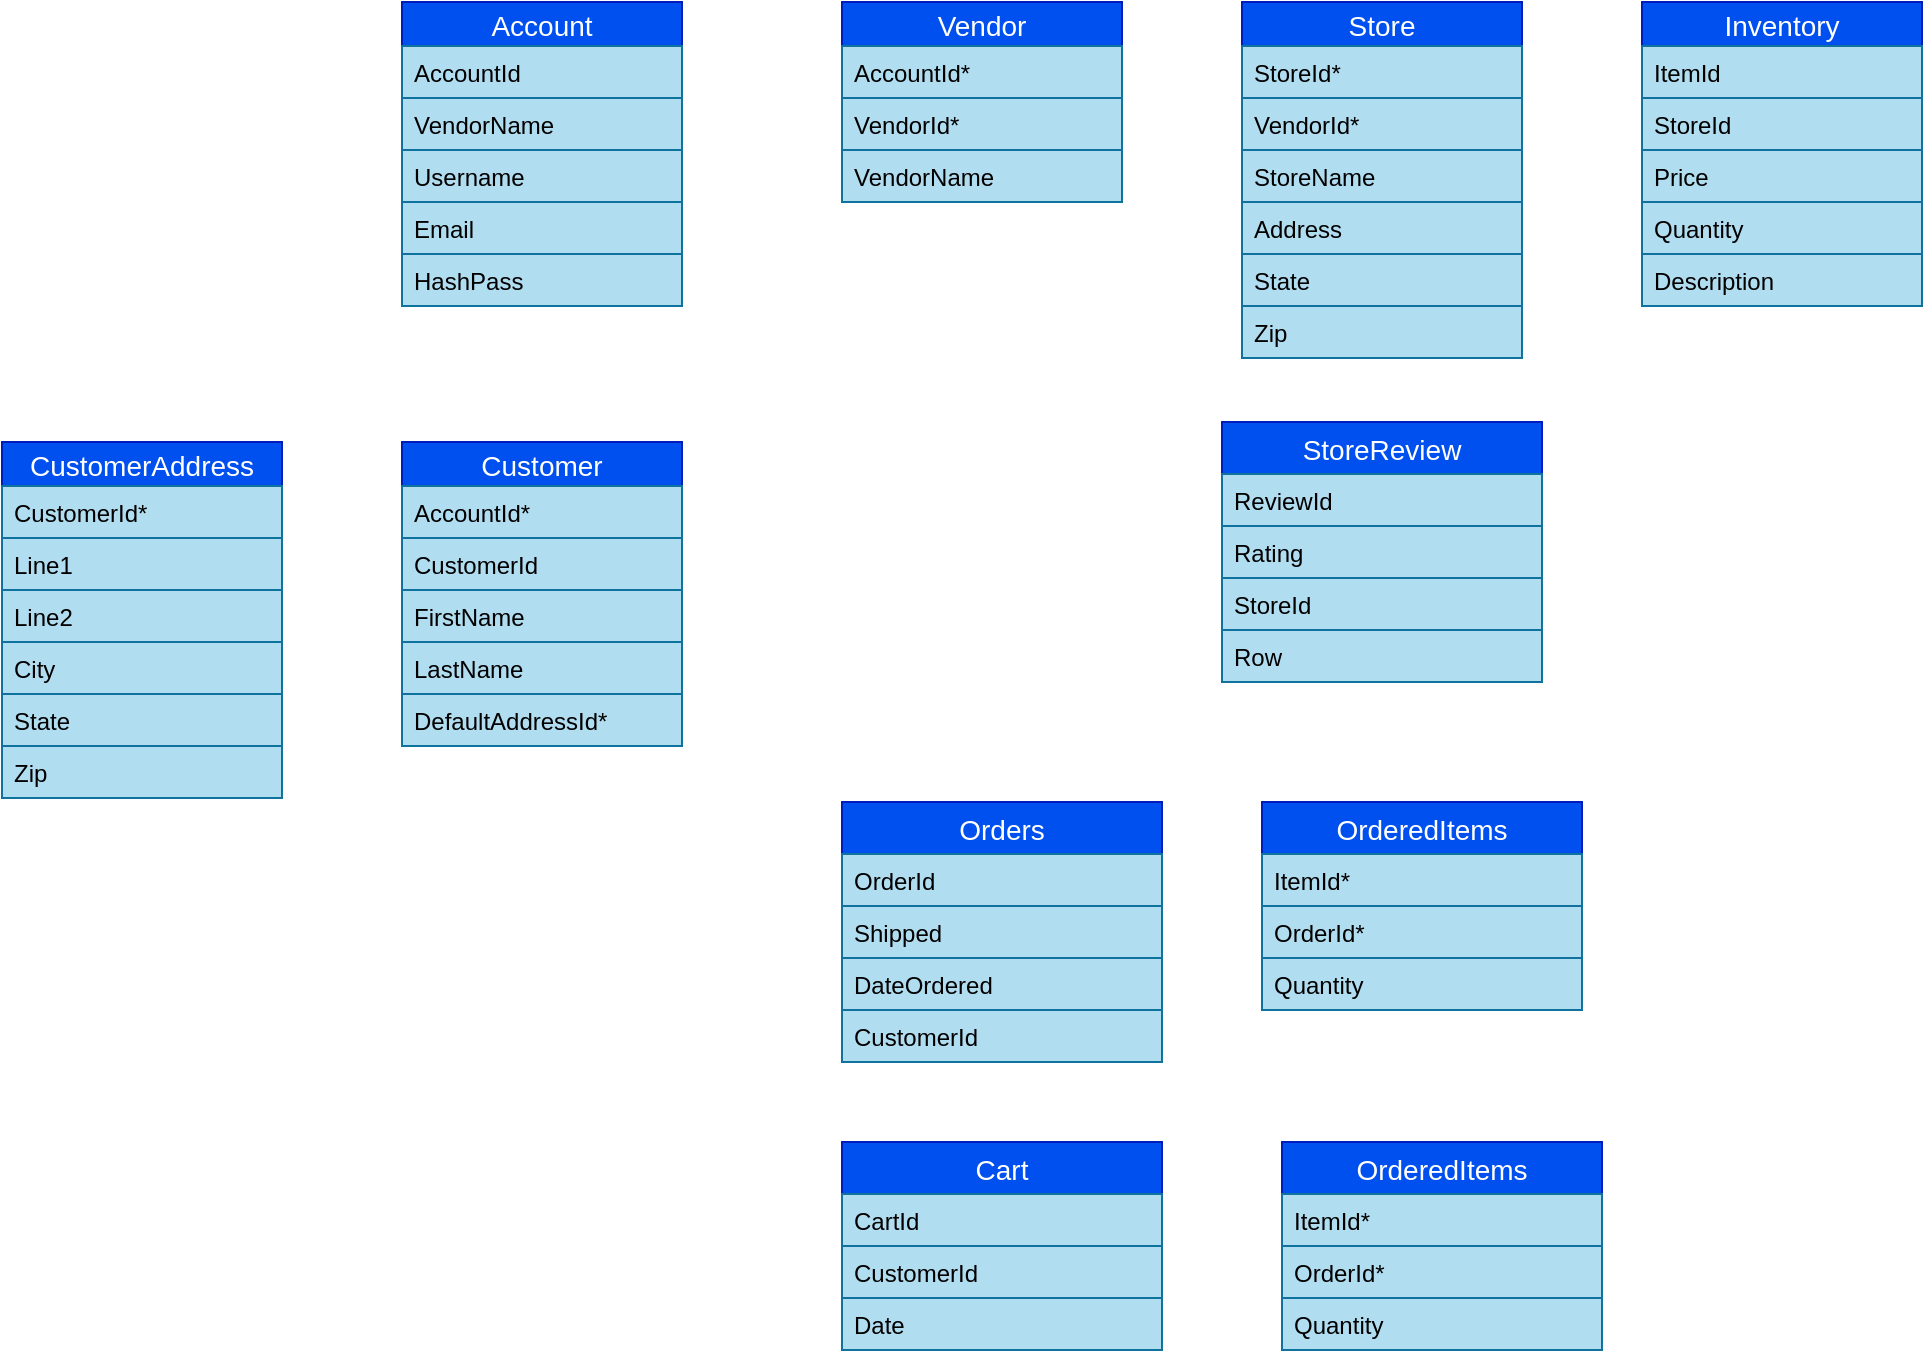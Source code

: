 <mxfile version="13.1.9" type="github">
  <diagram id="unekgs6rDZwSWhFbVp5t" name="Page-1">
    <mxGraphModel dx="2272" dy="791" grid="1" gridSize="10" guides="1" tooltips="1" connect="1" arrows="1" fold="1" page="1" pageScale="1" pageWidth="850" pageHeight="1100" math="0" shadow="0">
      <root>
        <mxCell id="0" />
        <mxCell id="1" parent="0" />
        <mxCell id="l6Wv7LGstVZR9h47YhLv-1" value="Vendor" style="swimlane;fontStyle=0;childLayout=stackLayout;horizontal=1;startSize=22;horizontalStack=0;resizeParent=1;resizeParentMax=0;resizeLast=0;collapsible=1;marginBottom=0;align=center;fontSize=14;fillColor=#0050ef;strokeColor=#001DBC;fontColor=#ffffff;" parent="1" vertex="1">
          <mxGeometry x="40" y="40" width="140" height="100" as="geometry" />
        </mxCell>
        <mxCell id="p-x26-pCPJ933fivSphl-17" value="AccountId*" style="text;strokeColor=#10739e;fillColor=#b1ddf0;spacingLeft=4;spacingRight=4;overflow=hidden;rotatable=0;points=[[0,0.5],[1,0.5]];portConstraint=eastwest;fontSize=12;" vertex="1" parent="l6Wv7LGstVZR9h47YhLv-1">
          <mxGeometry y="22" width="140" height="26" as="geometry" />
        </mxCell>
        <mxCell id="l6Wv7LGstVZR9h47YhLv-2" value="VendorId*" style="text;strokeColor=#10739e;fillColor=#b1ddf0;spacingLeft=4;spacingRight=4;overflow=hidden;rotatable=0;points=[[0,0.5],[1,0.5]];portConstraint=eastwest;fontSize=12;" parent="l6Wv7LGstVZR9h47YhLv-1" vertex="1">
          <mxGeometry y="48" width="140" height="26" as="geometry" />
        </mxCell>
        <mxCell id="l6Wv7LGstVZR9h47YhLv-3" value="VendorName" style="text;strokeColor=#10739e;fillColor=#b1ddf0;spacingLeft=4;spacingRight=4;overflow=hidden;rotatable=0;points=[[0,0.5],[1,0.5]];portConstraint=eastwest;fontSize=12;" parent="l6Wv7LGstVZR9h47YhLv-1" vertex="1">
          <mxGeometry y="74" width="140" height="26" as="geometry" />
        </mxCell>
        <mxCell id="l6Wv7LGstVZR9h47YhLv-5" value="Store" style="swimlane;fontStyle=0;childLayout=stackLayout;horizontal=1;startSize=22;horizontalStack=0;resizeParent=1;resizeParentMax=0;resizeLast=0;collapsible=1;marginBottom=0;align=center;fontSize=14;fillColor=#0050ef;strokeColor=#001DBC;fontColor=#ffffff;" parent="1" vertex="1">
          <mxGeometry x="240" y="40" width="140" height="178" as="geometry" />
        </mxCell>
        <mxCell id="l6Wv7LGstVZR9h47YhLv-11" value="StoreId*" style="text;strokeColor=#10739e;fillColor=#b1ddf0;spacingLeft=4;spacingRight=4;overflow=hidden;rotatable=0;points=[[0,0.5],[1,0.5]];portConstraint=eastwest;fontSize=12;" parent="l6Wv7LGstVZR9h47YhLv-5" vertex="1">
          <mxGeometry y="22" width="140" height="26" as="geometry" />
        </mxCell>
        <mxCell id="l6Wv7LGstVZR9h47YhLv-6" value="VendorId*" style="text;strokeColor=#10739e;fillColor=#b1ddf0;spacingLeft=4;spacingRight=4;overflow=hidden;rotatable=0;points=[[0,0.5],[1,0.5]];portConstraint=eastwest;fontSize=12;" parent="l6Wv7LGstVZR9h47YhLv-5" vertex="1">
          <mxGeometry y="48" width="140" height="26" as="geometry" />
        </mxCell>
        <mxCell id="l6Wv7LGstVZR9h47YhLv-7" value="StoreName" style="text;strokeColor=#10739e;fillColor=#b1ddf0;spacingLeft=4;spacingRight=4;overflow=hidden;rotatable=0;points=[[0,0.5],[1,0.5]];portConstraint=eastwest;fontSize=12;" parent="l6Wv7LGstVZR9h47YhLv-5" vertex="1">
          <mxGeometry y="74" width="140" height="26" as="geometry" />
        </mxCell>
        <mxCell id="l6Wv7LGstVZR9h47YhLv-8" value="Address" style="text;strokeColor=#10739e;fillColor=#b1ddf0;spacingLeft=4;spacingRight=4;overflow=hidden;rotatable=0;points=[[0,0.5],[1,0.5]];portConstraint=eastwest;fontSize=12;" parent="l6Wv7LGstVZR9h47YhLv-5" vertex="1">
          <mxGeometry y="100" width="140" height="26" as="geometry" />
        </mxCell>
        <mxCell id="l6Wv7LGstVZR9h47YhLv-9" value="State" style="text;strokeColor=#10739e;fillColor=#b1ddf0;spacingLeft=4;spacingRight=4;overflow=hidden;rotatable=0;points=[[0,0.5],[1,0.5]];portConstraint=eastwest;fontSize=12;" parent="l6Wv7LGstVZR9h47YhLv-5" vertex="1">
          <mxGeometry y="126" width="140" height="26" as="geometry" />
        </mxCell>
        <mxCell id="l6Wv7LGstVZR9h47YhLv-10" value="Zip" style="text;strokeColor=#10739e;fillColor=#b1ddf0;spacingLeft=4;spacingRight=4;overflow=hidden;rotatable=0;points=[[0,0.5],[1,0.5]];portConstraint=eastwest;fontSize=12;" parent="l6Wv7LGstVZR9h47YhLv-5" vertex="1">
          <mxGeometry y="152" width="140" height="26" as="geometry" />
        </mxCell>
        <mxCell id="l6Wv7LGstVZR9h47YhLv-12" value="Inventory" style="swimlane;fontStyle=0;childLayout=stackLayout;horizontal=1;startSize=22;horizontalStack=0;resizeParent=1;resizeParentMax=0;resizeLast=0;collapsible=1;marginBottom=0;align=center;fontSize=14;fillColor=#0050ef;strokeColor=#001DBC;fontColor=#ffffff;" parent="1" vertex="1">
          <mxGeometry x="440" y="40" width="140" height="152" as="geometry" />
        </mxCell>
        <mxCell id="l6Wv7LGstVZR9h47YhLv-13" value="ItemId" style="text;strokeColor=#10739e;fillColor=#b1ddf0;spacingLeft=4;spacingRight=4;overflow=hidden;rotatable=0;points=[[0,0.5],[1,0.5]];portConstraint=eastwest;fontSize=12;" parent="l6Wv7LGstVZR9h47YhLv-12" vertex="1">
          <mxGeometry y="22" width="140" height="26" as="geometry" />
        </mxCell>
        <mxCell id="l6Wv7LGstVZR9h47YhLv-14" value="StoreId" style="text;strokeColor=#10739e;fillColor=#b1ddf0;spacingLeft=4;spacingRight=4;overflow=hidden;rotatable=0;points=[[0,0.5],[1,0.5]];portConstraint=eastwest;fontSize=12;" parent="l6Wv7LGstVZR9h47YhLv-12" vertex="1">
          <mxGeometry y="48" width="140" height="26" as="geometry" />
        </mxCell>
        <mxCell id="l6Wv7LGstVZR9h47YhLv-15" value="Price" style="text;strokeColor=#10739e;fillColor=#b1ddf0;spacingLeft=4;spacingRight=4;overflow=hidden;rotatable=0;points=[[0,0.5],[1,0.5]];portConstraint=eastwest;fontSize=12;" parent="l6Wv7LGstVZR9h47YhLv-12" vertex="1">
          <mxGeometry y="74" width="140" height="26" as="geometry" />
        </mxCell>
        <mxCell id="l6Wv7LGstVZR9h47YhLv-16" value="Quantity" style="text;strokeColor=#10739e;fillColor=#b1ddf0;spacingLeft=4;spacingRight=4;overflow=hidden;rotatable=0;points=[[0,0.5],[1,0.5]];portConstraint=eastwest;fontSize=12;" parent="l6Wv7LGstVZR9h47YhLv-12" vertex="1">
          <mxGeometry y="100" width="140" height="26" as="geometry" />
        </mxCell>
        <mxCell id="l6Wv7LGstVZR9h47YhLv-17" value="Description" style="text;strokeColor=#10739e;fillColor=#b1ddf0;spacingLeft=4;spacingRight=4;overflow=hidden;rotatable=0;points=[[0,0.5],[1,0.5]];portConstraint=eastwest;fontSize=12;" parent="l6Wv7LGstVZR9h47YhLv-12" vertex="1">
          <mxGeometry y="126" width="140" height="26" as="geometry" />
        </mxCell>
        <mxCell id="l6Wv7LGstVZR9h47YhLv-23" value="Orders" style="swimlane;fontStyle=0;childLayout=stackLayout;horizontal=1;startSize=26;horizontalStack=0;resizeParent=1;resizeParentMax=0;resizeLast=0;collapsible=1;marginBottom=0;align=center;fontSize=14;fillColor=#0050ef;strokeColor=#001DBC;fontColor=#ffffff;" parent="1" vertex="1">
          <mxGeometry x="40" y="440" width="160" height="130" as="geometry" />
        </mxCell>
        <mxCell id="l6Wv7LGstVZR9h47YhLv-24" value="OrderId" style="text;strokeColor=#10739e;fillColor=#b1ddf0;spacingLeft=4;spacingRight=4;overflow=hidden;rotatable=0;points=[[0,0.5],[1,0.5]];portConstraint=eastwest;fontSize=12;" parent="l6Wv7LGstVZR9h47YhLv-23" vertex="1">
          <mxGeometry y="26" width="160" height="26" as="geometry" />
        </mxCell>
        <mxCell id="l6Wv7LGstVZR9h47YhLv-26" value="Shipped" style="text;strokeColor=#10739e;fillColor=#b1ddf0;spacingLeft=4;spacingRight=4;overflow=hidden;rotatable=0;points=[[0,0.5],[1,0.5]];portConstraint=eastwest;fontSize=12;" parent="l6Wv7LGstVZR9h47YhLv-23" vertex="1">
          <mxGeometry y="52" width="160" height="26" as="geometry" />
        </mxCell>
        <mxCell id="l6Wv7LGstVZR9h47YhLv-29" value="DateOrdered" style="text;strokeColor=#10739e;fillColor=#b1ddf0;spacingLeft=4;spacingRight=4;overflow=hidden;rotatable=0;points=[[0,0.5],[1,0.5]];portConstraint=eastwest;fontSize=12;" parent="l6Wv7LGstVZR9h47YhLv-23" vertex="1">
          <mxGeometry y="78" width="160" height="26" as="geometry" />
        </mxCell>
        <mxCell id="l6Wv7LGstVZR9h47YhLv-27" value="CustomerId" style="text;strokeColor=#10739e;fillColor=#b1ddf0;spacingLeft=4;spacingRight=4;overflow=hidden;rotatable=0;points=[[0,0.5],[1,0.5]];portConstraint=eastwest;fontSize=12;" parent="l6Wv7LGstVZR9h47YhLv-23" vertex="1">
          <mxGeometry y="104" width="160" height="26" as="geometry" />
        </mxCell>
        <mxCell id="l6Wv7LGstVZR9h47YhLv-30" value="Cart" style="swimlane;fontStyle=0;childLayout=stackLayout;horizontal=1;startSize=26;horizontalStack=0;resizeParent=1;resizeParentMax=0;resizeLast=0;collapsible=1;marginBottom=0;align=center;fontSize=14;fillColor=#0050ef;strokeColor=#001DBC;fontColor=#ffffff;" parent="1" vertex="1">
          <mxGeometry x="40" y="610" width="160" height="104" as="geometry" />
        </mxCell>
        <mxCell id="l6Wv7LGstVZR9h47YhLv-31" value="CartId" style="text;strokeColor=#10739e;fillColor=#b1ddf0;spacingLeft=4;spacingRight=4;overflow=hidden;rotatable=0;points=[[0,0.5],[1,0.5]];portConstraint=eastwest;fontSize=12;" parent="l6Wv7LGstVZR9h47YhLv-30" vertex="1">
          <mxGeometry y="26" width="160" height="26" as="geometry" />
        </mxCell>
        <mxCell id="l6Wv7LGstVZR9h47YhLv-32" value="CustomerId" style="text;strokeColor=#10739e;fillColor=#b1ddf0;spacingLeft=4;spacingRight=4;overflow=hidden;rotatable=0;points=[[0,0.5],[1,0.5]];portConstraint=eastwest;fontSize=12;" parent="l6Wv7LGstVZR9h47YhLv-30" vertex="1">
          <mxGeometry y="52" width="160" height="26" as="geometry" />
        </mxCell>
        <mxCell id="l6Wv7LGstVZR9h47YhLv-33" value="Date" style="text;strokeColor=#10739e;fillColor=#b1ddf0;spacingLeft=4;spacingRight=4;overflow=hidden;rotatable=0;points=[[0,0.5],[1,0.5]];portConstraint=eastwest;fontSize=12;" parent="l6Wv7LGstVZR9h47YhLv-30" vertex="1">
          <mxGeometry y="78" width="160" height="26" as="geometry" />
        </mxCell>
        <mxCell id="p-x26-pCPJ933fivSphl-1" value="StoreReview" style="swimlane;fontStyle=0;childLayout=stackLayout;horizontal=1;startSize=26;horizontalStack=0;resizeParent=1;resizeParentMax=0;resizeLast=0;collapsible=1;marginBottom=0;align=center;fontSize=14;fillColor=#0050ef;strokeColor=#001DBC;fontColor=#ffffff;" vertex="1" parent="1">
          <mxGeometry x="230" y="250" width="160" height="130" as="geometry" />
        </mxCell>
        <mxCell id="p-x26-pCPJ933fivSphl-2" value="ReviewId" style="text;strokeColor=#10739e;fillColor=#b1ddf0;spacingLeft=4;spacingRight=4;overflow=hidden;rotatable=0;points=[[0,0.5],[1,0.5]];portConstraint=eastwest;fontSize=12;" vertex="1" parent="p-x26-pCPJ933fivSphl-1">
          <mxGeometry y="26" width="160" height="26" as="geometry" />
        </mxCell>
        <mxCell id="p-x26-pCPJ933fivSphl-3" value="Rating" style="text;strokeColor=#10739e;fillColor=#b1ddf0;spacingLeft=4;spacingRight=4;overflow=hidden;rotatable=0;points=[[0,0.5],[1,0.5]];portConstraint=eastwest;fontSize=12;" vertex="1" parent="p-x26-pCPJ933fivSphl-1">
          <mxGeometry y="52" width="160" height="26" as="geometry" />
        </mxCell>
        <mxCell id="p-x26-pCPJ933fivSphl-4" value="StoreId" style="text;strokeColor=#10739e;fillColor=#b1ddf0;spacingLeft=4;spacingRight=4;overflow=hidden;rotatable=0;points=[[0,0.5],[1,0.5]];portConstraint=eastwest;fontSize=12;" vertex="1" parent="p-x26-pCPJ933fivSphl-1">
          <mxGeometry y="78" width="160" height="26" as="geometry" />
        </mxCell>
        <mxCell id="p-x26-pCPJ933fivSphl-5" value="Row" style="text;strokeColor=#10739e;fillColor=#b1ddf0;spacingLeft=4;spacingRight=4;overflow=hidden;rotatable=0;points=[[0,0.5],[1,0.5]];portConstraint=eastwest;fontSize=12;" vertex="1" parent="p-x26-pCPJ933fivSphl-1">
          <mxGeometry y="104" width="160" height="26" as="geometry" />
        </mxCell>
        <mxCell id="l6Wv7LGstVZR9h47YhLv-18" value="OrderedItems" style="swimlane;fontStyle=0;childLayout=stackLayout;horizontal=1;startSize=26;horizontalStack=0;resizeParent=1;resizeParentMax=0;resizeLast=0;collapsible=1;marginBottom=0;align=center;fontSize=14;fillColor=#0050ef;strokeColor=#001DBC;fontColor=#ffffff;" parent="1" vertex="1">
          <mxGeometry x="250" y="440" width="160" height="104" as="geometry" />
        </mxCell>
        <mxCell id="l6Wv7LGstVZR9h47YhLv-19" value="ItemId*" style="text;strokeColor=#10739e;fillColor=#b1ddf0;spacingLeft=4;spacingRight=4;overflow=hidden;rotatable=0;points=[[0,0.5],[1,0.5]];portConstraint=eastwest;fontSize=12;" parent="l6Wv7LGstVZR9h47YhLv-18" vertex="1">
          <mxGeometry y="26" width="160" height="26" as="geometry" />
        </mxCell>
        <mxCell id="l6Wv7LGstVZR9h47YhLv-20" value="OrderId*" style="text;strokeColor=#10739e;fillColor=#b1ddf0;spacingLeft=4;spacingRight=4;overflow=hidden;rotatable=0;points=[[0,0.5],[1,0.5]];portConstraint=eastwest;fontSize=12;" parent="l6Wv7LGstVZR9h47YhLv-18" vertex="1">
          <mxGeometry y="52" width="160" height="26" as="geometry" />
        </mxCell>
        <mxCell id="l6Wv7LGstVZR9h47YhLv-21" value="Quantity" style="text;strokeColor=#10739e;fillColor=#b1ddf0;spacingLeft=4;spacingRight=4;overflow=hidden;rotatable=0;points=[[0,0.5],[1,0.5]];portConstraint=eastwest;fontSize=12;" parent="l6Wv7LGstVZR9h47YhLv-18" vertex="1">
          <mxGeometry y="78" width="160" height="26" as="geometry" />
        </mxCell>
        <mxCell id="p-x26-pCPJ933fivSphl-6" value="OrderedItems" style="swimlane;fontStyle=0;childLayout=stackLayout;horizontal=1;startSize=26;horizontalStack=0;resizeParent=1;resizeParentMax=0;resizeLast=0;collapsible=1;marginBottom=0;align=center;fontSize=14;fillColor=#0050ef;strokeColor=#001DBC;fontColor=#ffffff;" vertex="1" parent="1">
          <mxGeometry x="260" y="610" width="160" height="104" as="geometry" />
        </mxCell>
        <mxCell id="p-x26-pCPJ933fivSphl-7" value="ItemId*" style="text;strokeColor=#10739e;fillColor=#b1ddf0;spacingLeft=4;spacingRight=4;overflow=hidden;rotatable=0;points=[[0,0.5],[1,0.5]];portConstraint=eastwest;fontSize=12;" vertex="1" parent="p-x26-pCPJ933fivSphl-6">
          <mxGeometry y="26" width="160" height="26" as="geometry" />
        </mxCell>
        <mxCell id="p-x26-pCPJ933fivSphl-8" value="OrderId*" style="text;strokeColor=#10739e;fillColor=#b1ddf0;spacingLeft=4;spacingRight=4;overflow=hidden;rotatable=0;points=[[0,0.5],[1,0.5]];portConstraint=eastwest;fontSize=12;" vertex="1" parent="p-x26-pCPJ933fivSphl-6">
          <mxGeometry y="52" width="160" height="26" as="geometry" />
        </mxCell>
        <mxCell id="p-x26-pCPJ933fivSphl-9" value="Quantity" style="text;strokeColor=#10739e;fillColor=#b1ddf0;spacingLeft=4;spacingRight=4;overflow=hidden;rotatable=0;points=[[0,0.5],[1,0.5]];portConstraint=eastwest;fontSize=12;" vertex="1" parent="p-x26-pCPJ933fivSphl-6">
          <mxGeometry y="78" width="160" height="26" as="geometry" />
        </mxCell>
        <mxCell id="p-x26-pCPJ933fivSphl-18" value="Account" style="swimlane;fontStyle=0;childLayout=stackLayout;horizontal=1;startSize=22;horizontalStack=0;resizeParent=1;resizeParentMax=0;resizeLast=0;collapsible=1;marginBottom=0;align=center;fontSize=14;fillColor=#0050ef;strokeColor=#001DBC;fontColor=#ffffff;" vertex="1" parent="1">
          <mxGeometry x="-180" y="40" width="140" height="152" as="geometry" />
        </mxCell>
        <mxCell id="p-x26-pCPJ933fivSphl-19" value="AccountId" style="text;strokeColor=#10739e;fillColor=#b1ddf0;spacingLeft=4;spacingRight=4;overflow=hidden;rotatable=0;points=[[0,0.5],[1,0.5]];portConstraint=eastwest;fontSize=12;" vertex="1" parent="p-x26-pCPJ933fivSphl-18">
          <mxGeometry y="22" width="140" height="26" as="geometry" />
        </mxCell>
        <mxCell id="p-x26-pCPJ933fivSphl-20" value="VendorName" style="text;strokeColor=#10739e;fillColor=#b1ddf0;spacingLeft=4;spacingRight=4;overflow=hidden;rotatable=0;points=[[0,0.5],[1,0.5]];portConstraint=eastwest;fontSize=12;" vertex="1" parent="p-x26-pCPJ933fivSphl-18">
          <mxGeometry y="48" width="140" height="26" as="geometry" />
        </mxCell>
        <mxCell id="p-x26-pCPJ933fivSphl-21" value="Username" style="text;strokeColor=#10739e;fillColor=#b1ddf0;spacingLeft=4;spacingRight=4;overflow=hidden;rotatable=0;points=[[0,0.5],[1,0.5]];portConstraint=eastwest;fontSize=12;" vertex="1" parent="p-x26-pCPJ933fivSphl-18">
          <mxGeometry y="74" width="140" height="26" as="geometry" />
        </mxCell>
        <mxCell id="p-x26-pCPJ933fivSphl-22" value="Email" style="text;strokeColor=#10739e;fillColor=#b1ddf0;spacingLeft=4;spacingRight=4;overflow=hidden;rotatable=0;points=[[0,0.5],[1,0.5]];portConstraint=eastwest;fontSize=12;" vertex="1" parent="p-x26-pCPJ933fivSphl-18">
          <mxGeometry y="100" width="140" height="26" as="geometry" />
        </mxCell>
        <mxCell id="p-x26-pCPJ933fivSphl-23" value="HashPass" style="text;strokeColor=#10739e;fillColor=#b1ddf0;spacingLeft=4;spacingRight=4;overflow=hidden;rotatable=0;points=[[0,0.5],[1,0.5]];portConstraint=eastwest;fontSize=12;" vertex="1" parent="p-x26-pCPJ933fivSphl-18">
          <mxGeometry y="126" width="140" height="26" as="geometry" />
        </mxCell>
        <mxCell id="p-x26-pCPJ933fivSphl-24" value="Customer" style="swimlane;fontStyle=0;childLayout=stackLayout;horizontal=1;startSize=22;horizontalStack=0;resizeParent=1;resizeParentMax=0;resizeLast=0;collapsible=1;marginBottom=0;align=center;fontSize=14;fillColor=#0050ef;strokeColor=#001DBC;fontColor=#ffffff;" vertex="1" parent="1">
          <mxGeometry x="-180" y="260" width="140" height="152" as="geometry" />
        </mxCell>
        <mxCell id="p-x26-pCPJ933fivSphl-25" value="AccountId*" style="text;strokeColor=#10739e;fillColor=#b1ddf0;spacingLeft=4;spacingRight=4;overflow=hidden;rotatable=0;points=[[0,0.5],[1,0.5]];portConstraint=eastwest;fontSize=12;" vertex="1" parent="p-x26-pCPJ933fivSphl-24">
          <mxGeometry y="22" width="140" height="26" as="geometry" />
        </mxCell>
        <mxCell id="p-x26-pCPJ933fivSphl-26" value="CustomerId" style="text;strokeColor=#10739e;fillColor=#b1ddf0;spacingLeft=4;spacingRight=4;overflow=hidden;rotatable=0;points=[[0,0.5],[1,0.5]];portConstraint=eastwest;fontSize=12;" vertex="1" parent="p-x26-pCPJ933fivSphl-24">
          <mxGeometry y="48" width="140" height="26" as="geometry" />
        </mxCell>
        <mxCell id="p-x26-pCPJ933fivSphl-27" value="FirstName" style="text;strokeColor=#10739e;fillColor=#b1ddf0;spacingLeft=4;spacingRight=4;overflow=hidden;rotatable=0;points=[[0,0.5],[1,0.5]];portConstraint=eastwest;fontSize=12;" vertex="1" parent="p-x26-pCPJ933fivSphl-24">
          <mxGeometry y="74" width="140" height="26" as="geometry" />
        </mxCell>
        <mxCell id="p-x26-pCPJ933fivSphl-28" value="LastName" style="text;strokeColor=#10739e;fillColor=#b1ddf0;spacingLeft=4;spacingRight=4;overflow=hidden;rotatable=0;points=[[0,0.5],[1,0.5]];portConstraint=eastwest;fontSize=12;" vertex="1" parent="p-x26-pCPJ933fivSphl-24">
          <mxGeometry y="100" width="140" height="26" as="geometry" />
        </mxCell>
        <mxCell id="p-x26-pCPJ933fivSphl-29" value="DefaultAddressId*" style="text;strokeColor=#10739e;fillColor=#b1ddf0;spacingLeft=4;spacingRight=4;overflow=hidden;rotatable=0;points=[[0,0.5],[1,0.5]];portConstraint=eastwest;fontSize=12;" vertex="1" parent="p-x26-pCPJ933fivSphl-24">
          <mxGeometry y="126" width="140" height="26" as="geometry" />
        </mxCell>
        <mxCell id="p-x26-pCPJ933fivSphl-10" value="CustomerAddress" style="swimlane;fontStyle=0;childLayout=stackLayout;horizontal=1;startSize=22;horizontalStack=0;resizeParent=1;resizeParentMax=0;resizeLast=0;collapsible=1;marginBottom=0;align=center;fontSize=14;fillColor=#0050ef;strokeColor=#001DBC;fontColor=#ffffff;" vertex="1" parent="1">
          <mxGeometry x="-380" y="260" width="140" height="178" as="geometry" />
        </mxCell>
        <mxCell id="p-x26-pCPJ933fivSphl-11" value="CustomerId*" style="text;strokeColor=#10739e;fillColor=#b1ddf0;spacingLeft=4;spacingRight=4;overflow=hidden;rotatable=0;points=[[0,0.5],[1,0.5]];portConstraint=eastwest;fontSize=12;" vertex="1" parent="p-x26-pCPJ933fivSphl-10">
          <mxGeometry y="22" width="140" height="26" as="geometry" />
        </mxCell>
        <mxCell id="p-x26-pCPJ933fivSphl-12" value="Line1" style="text;strokeColor=#10739e;fillColor=#b1ddf0;spacingLeft=4;spacingRight=4;overflow=hidden;rotatable=0;points=[[0,0.5],[1,0.5]];portConstraint=eastwest;fontSize=12;" vertex="1" parent="p-x26-pCPJ933fivSphl-10">
          <mxGeometry y="48" width="140" height="26" as="geometry" />
        </mxCell>
        <mxCell id="p-x26-pCPJ933fivSphl-14" value="Line2" style="text;strokeColor=#10739e;fillColor=#b1ddf0;spacingLeft=4;spacingRight=4;overflow=hidden;rotatable=0;points=[[0,0.5],[1,0.5]];portConstraint=eastwest;fontSize=12;" vertex="1" parent="p-x26-pCPJ933fivSphl-10">
          <mxGeometry y="74" width="140" height="26" as="geometry" />
        </mxCell>
        <mxCell id="p-x26-pCPJ933fivSphl-15" value="City" style="text;strokeColor=#10739e;fillColor=#b1ddf0;spacingLeft=4;spacingRight=4;overflow=hidden;rotatable=0;points=[[0,0.5],[1,0.5]];portConstraint=eastwest;fontSize=12;" vertex="1" parent="p-x26-pCPJ933fivSphl-10">
          <mxGeometry y="100" width="140" height="26" as="geometry" />
        </mxCell>
        <mxCell id="p-x26-pCPJ933fivSphl-16" value="State" style="text;strokeColor=#10739e;fillColor=#b1ddf0;spacingLeft=4;spacingRight=4;overflow=hidden;rotatable=0;points=[[0,0.5],[1,0.5]];portConstraint=eastwest;fontSize=12;" vertex="1" parent="p-x26-pCPJ933fivSphl-10">
          <mxGeometry y="126" width="140" height="26" as="geometry" />
        </mxCell>
        <mxCell id="p-x26-pCPJ933fivSphl-37" value="Zip" style="text;strokeColor=#10739e;fillColor=#b1ddf0;spacingLeft=4;spacingRight=4;overflow=hidden;rotatable=0;points=[[0,0.5],[1,0.5]];portConstraint=eastwest;fontSize=12;" vertex="1" parent="p-x26-pCPJ933fivSphl-10">
          <mxGeometry y="152" width="140" height="26" as="geometry" />
        </mxCell>
      </root>
    </mxGraphModel>
  </diagram>
</mxfile>

